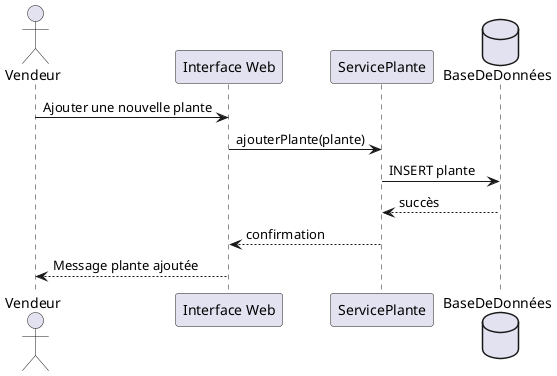 @startuml
actor Vendeur
participant "Interface Web" as UI
participant "ServicePlante" as PlantService
database "BaseDeDonnées" as DB

Vendeur -> UI : Ajouter une nouvelle plante
UI -> PlantService : ajouterPlante(plante)
PlantService -> DB : INSERT plante
DB --> PlantService : succès
PlantService --> UI : confirmation
UI --> Vendeur : Message plante ajoutée
@enduml
